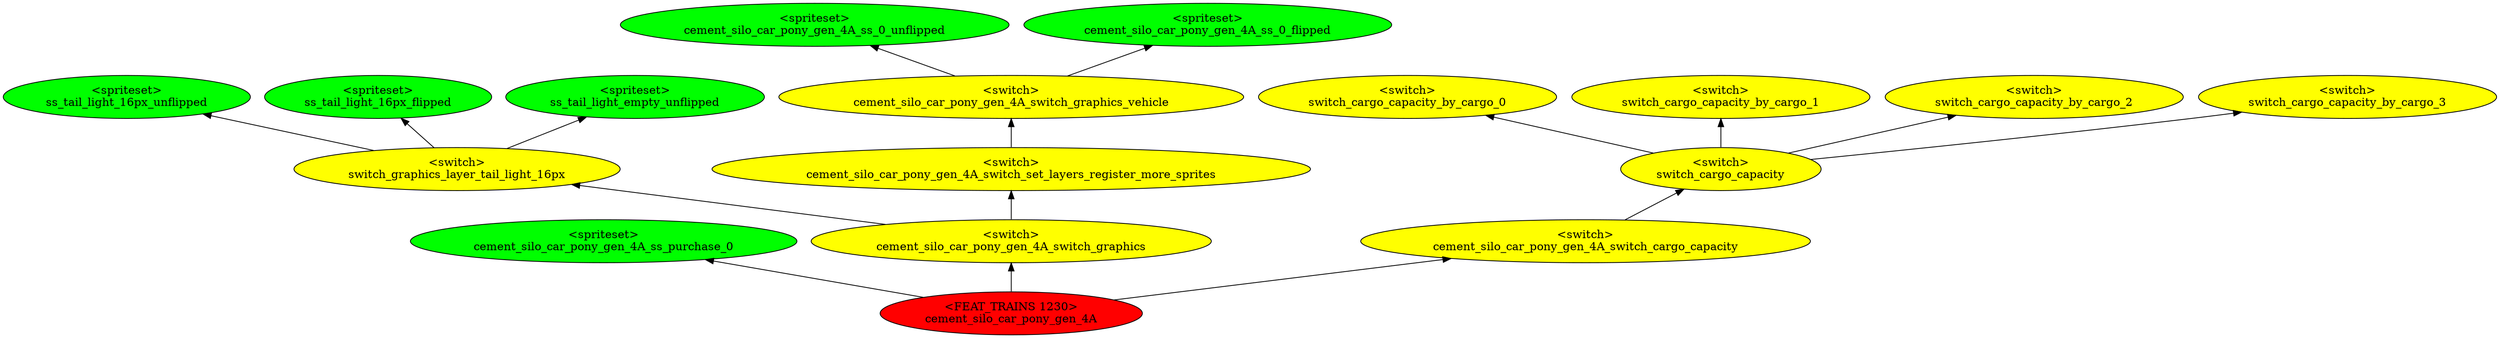 digraph {
rankdir="BT"
ss_tail_light_16px_unflipped [fillcolor=green style="filled" label="<spriteset>\nss_tail_light_16px_unflipped"]
ss_tail_light_16px_flipped [fillcolor=green style="filled" label="<spriteset>\nss_tail_light_16px_flipped"]
ss_tail_light_empty_unflipped [fillcolor=green style="filled" label="<spriteset>\nss_tail_light_empty_unflipped"]
switch_graphics_layer_tail_light_16px [fillcolor=yellow style="filled" label="<switch>\nswitch_graphics_layer_tail_light_16px"]
switch_cargo_capacity_by_cargo_0 [fillcolor=yellow style="filled" label="<switch>\nswitch_cargo_capacity_by_cargo_0"]
switch_cargo_capacity_by_cargo_1 [fillcolor=yellow style="filled" label="<switch>\nswitch_cargo_capacity_by_cargo_1"]
switch_cargo_capacity_by_cargo_2 [fillcolor=yellow style="filled" label="<switch>\nswitch_cargo_capacity_by_cargo_2"]
switch_cargo_capacity_by_cargo_3 [fillcolor=yellow style="filled" label="<switch>\nswitch_cargo_capacity_by_cargo_3"]
switch_cargo_capacity [fillcolor=yellow style="filled" label="<switch>\nswitch_cargo_capacity"]
cement_silo_car_pony_gen_4A_ss_0_unflipped [fillcolor=green style="filled" label="<spriteset>\ncement_silo_car_pony_gen_4A_ss_0_unflipped"]
cement_silo_car_pony_gen_4A_ss_0_flipped [fillcolor=green style="filled" label="<spriteset>\ncement_silo_car_pony_gen_4A_ss_0_flipped"]
cement_silo_car_pony_gen_4A_switch_graphics_vehicle [fillcolor=yellow style="filled" label="<switch>\ncement_silo_car_pony_gen_4A_switch_graphics_vehicle"]
cement_silo_car_pony_gen_4A_ss_purchase_0 [fillcolor=green style="filled" label="<spriteset>\ncement_silo_car_pony_gen_4A_ss_purchase_0"]
cement_silo_car_pony_gen_4A_switch_set_layers_register_more_sprites [fillcolor=yellow style="filled" label="<switch>\ncement_silo_car_pony_gen_4A_switch_set_layers_register_more_sprites"]
cement_silo_car_pony_gen_4A_switch_graphics [fillcolor=yellow style="filled" label="<switch>\ncement_silo_car_pony_gen_4A_switch_graphics"]
cement_silo_car_pony_gen_4A_switch_cargo_capacity [fillcolor=yellow style="filled" label="<switch>\ncement_silo_car_pony_gen_4A_switch_cargo_capacity"]
cement_silo_car_pony_gen_4A [fillcolor=red style="filled" label="<FEAT_TRAINS 1230>\ncement_silo_car_pony_gen_4A"]
cement_silo_car_pony_gen_4A_switch_graphics->cement_silo_car_pony_gen_4A_switch_set_layers_register_more_sprites
switch_graphics_layer_tail_light_16px->ss_tail_light_16px_flipped
cement_silo_car_pony_gen_4A->cement_silo_car_pony_gen_4A_switch_graphics
switch_cargo_capacity->switch_cargo_capacity_by_cargo_1
cement_silo_car_pony_gen_4A_switch_graphics_vehicle->cement_silo_car_pony_gen_4A_ss_0_unflipped
switch_graphics_layer_tail_light_16px->ss_tail_light_empty_unflipped
cement_silo_car_pony_gen_4A_switch_set_layers_register_more_sprites->cement_silo_car_pony_gen_4A_switch_graphics_vehicle
switch_cargo_capacity->switch_cargo_capacity_by_cargo_3
switch_cargo_capacity->switch_cargo_capacity_by_cargo_0
cement_silo_car_pony_gen_4A->cement_silo_car_pony_gen_4A_ss_purchase_0
cement_silo_car_pony_gen_4A_switch_graphics_vehicle->cement_silo_car_pony_gen_4A_ss_0_flipped
switch_graphics_layer_tail_light_16px->ss_tail_light_16px_unflipped
cement_silo_car_pony_gen_4A_switch_graphics->switch_graphics_layer_tail_light_16px
cement_silo_car_pony_gen_4A->cement_silo_car_pony_gen_4A_switch_cargo_capacity
cement_silo_car_pony_gen_4A_switch_cargo_capacity->switch_cargo_capacity
switch_cargo_capacity->switch_cargo_capacity_by_cargo_2
}
